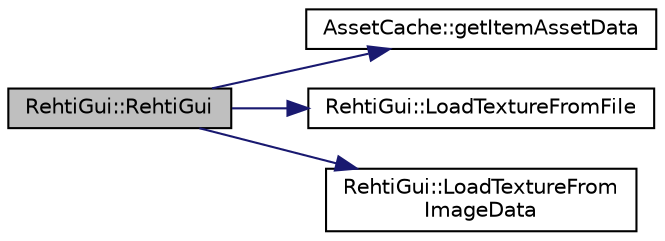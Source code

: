 digraph "RehtiGui::RehtiGui"
{
 // LATEX_PDF_SIZE
  edge [fontname="Helvetica",fontsize="10",labelfontname="Helvetica",labelfontsize="10"];
  node [fontname="Helvetica",fontsize="10",shape=record];
  rankdir="LR";
  Node1 [label="RehtiGui::RehtiGui",height=0.2,width=0.4,color="black", fillcolor="grey75", style="filled", fontcolor="black",tooltip=" "];
  Node1 -> Node2 [color="midnightblue",fontsize="10",style="solid",fontname="Helvetica"];
  Node2 [label="AssetCache::getItemAssetData",height=0.2,width=0.4,color="black", fillcolor="white", style="filled",URL="$classAssetCache.html#a25d2f8a742d643a7733a9c40cee5f52d",tooltip="Get item asset data map."];
  Node1 -> Node3 [color="midnightblue",fontsize="10",style="solid",fontname="Helvetica"];
  Node3 [label="RehtiGui::LoadTextureFromFile",height=0.2,width=0.4,color="black", fillcolor="white", style="filled",URL="$classRehtiGui.html#aded61cb89563e10456cc0a6260cd9821",tooltip="Load texture from file and save it to member map guiIconsM with key id."];
  Node1 -> Node4 [color="midnightblue",fontsize="10",style="solid",fontname="Helvetica"];
  Node4 [label="RehtiGui::LoadTextureFrom\lImageData",height=0.2,width=0.4,color="black", fillcolor="white", style="filled",URL="$classRehtiGui.html#a3e6fed677bd8576c1e51d9e11be59a5c",tooltip="Load texture from ImageData and save it to member map guiIconsM with key id."];
}
